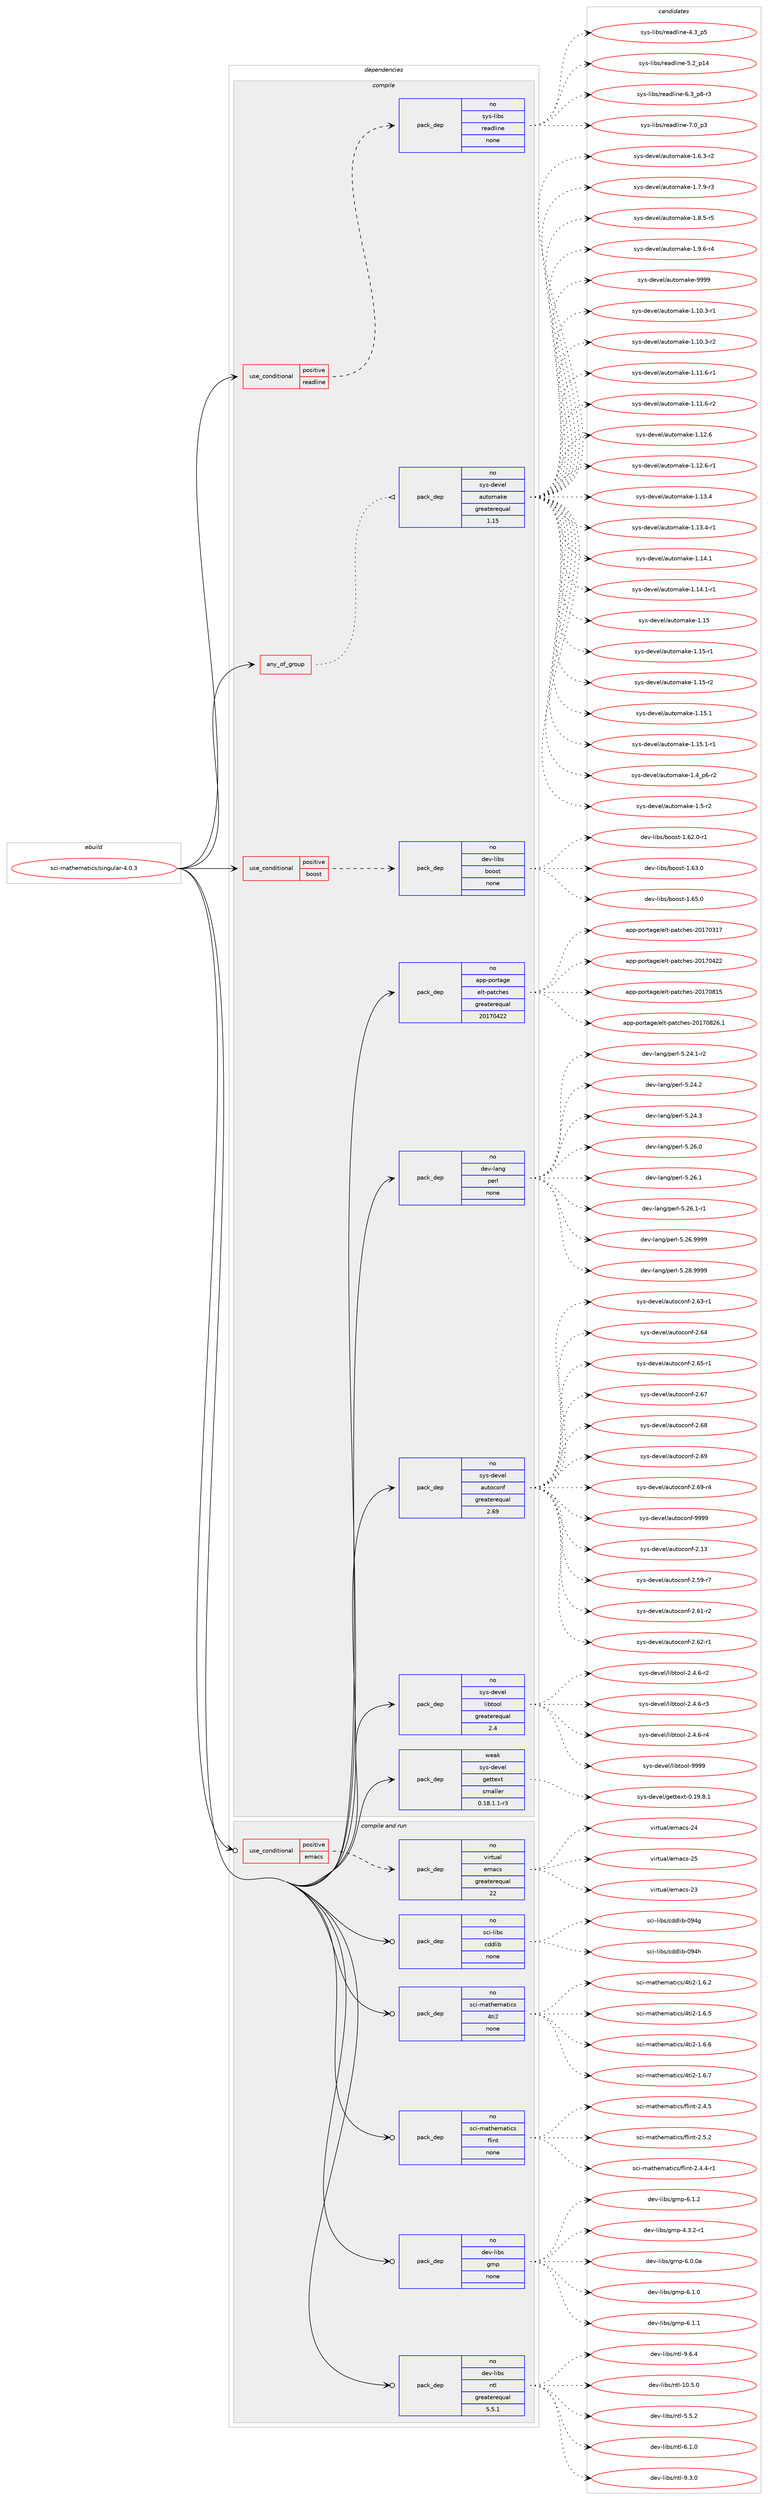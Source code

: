 digraph prolog {

# *************
# Graph options
# *************

newrank=true;
concentrate=true;
compound=true;
graph [rankdir=LR,fontname=Helvetica,fontsize=10,ranksep=1.5];#, ranksep=2.5, nodesep=0.2];
edge  [arrowhead=vee];
node  [fontname=Helvetica,fontsize=10];

# **********
# The ebuild
# **********

subgraph cluster_leftcol {
color=gray;
rank=same;
label=<<i>ebuild</i>>;
id [label="sci-mathematics/singular-4.0.3", color=red, width=4, href="../sci-mathematics/singular-4.0.3.svg"];
}

# ****************
# The dependencies
# ****************

subgraph cluster_midcol {
color=gray;
label=<<i>dependencies</i>>;
subgraph cluster_compile {
fillcolor="#eeeeee";
style=filled;
label=<<i>compile</i>>;
subgraph any7744 {
dependency456903 [label=<<TABLE BORDER="0" CELLBORDER="1" CELLSPACING="0" CELLPADDING="4"><TR><TD CELLPADDING="10">any_of_group</TD></TR></TABLE>>, shape=none, color=red];subgraph pack337187 {
dependency456904 [label=<<TABLE BORDER="0" CELLBORDER="1" CELLSPACING="0" CELLPADDING="4" WIDTH="220"><TR><TD ROWSPAN="6" CELLPADDING="30">pack_dep</TD></TR><TR><TD WIDTH="110">no</TD></TR><TR><TD>sys-devel</TD></TR><TR><TD>automake</TD></TR><TR><TD>greaterequal</TD></TR><TR><TD>1.15</TD></TR></TABLE>>, shape=none, color=blue];
}
dependency456903:e -> dependency456904:w [weight=20,style="dotted",arrowhead="oinv"];
}
id:e -> dependency456903:w [weight=20,style="solid",arrowhead="vee"];
subgraph cond111722 {
dependency456905 [label=<<TABLE BORDER="0" CELLBORDER="1" CELLSPACING="0" CELLPADDING="4"><TR><TD ROWSPAN="3" CELLPADDING="10">use_conditional</TD></TR><TR><TD>positive</TD></TR><TR><TD>boost</TD></TR></TABLE>>, shape=none, color=red];
subgraph pack337188 {
dependency456906 [label=<<TABLE BORDER="0" CELLBORDER="1" CELLSPACING="0" CELLPADDING="4" WIDTH="220"><TR><TD ROWSPAN="6" CELLPADDING="30">pack_dep</TD></TR><TR><TD WIDTH="110">no</TD></TR><TR><TD>dev-libs</TD></TR><TR><TD>boost</TD></TR><TR><TD>none</TD></TR><TR><TD></TD></TR></TABLE>>, shape=none, color=blue];
}
dependency456905:e -> dependency456906:w [weight=20,style="dashed",arrowhead="vee"];
}
id:e -> dependency456905:w [weight=20,style="solid",arrowhead="vee"];
subgraph cond111723 {
dependency456907 [label=<<TABLE BORDER="0" CELLBORDER="1" CELLSPACING="0" CELLPADDING="4"><TR><TD ROWSPAN="3" CELLPADDING="10">use_conditional</TD></TR><TR><TD>positive</TD></TR><TR><TD>readline</TD></TR></TABLE>>, shape=none, color=red];
subgraph pack337189 {
dependency456908 [label=<<TABLE BORDER="0" CELLBORDER="1" CELLSPACING="0" CELLPADDING="4" WIDTH="220"><TR><TD ROWSPAN="6" CELLPADDING="30">pack_dep</TD></TR><TR><TD WIDTH="110">no</TD></TR><TR><TD>sys-libs</TD></TR><TR><TD>readline</TD></TR><TR><TD>none</TD></TR><TR><TD></TD></TR></TABLE>>, shape=none, color=blue];
}
dependency456907:e -> dependency456908:w [weight=20,style="dashed",arrowhead="vee"];
}
id:e -> dependency456907:w [weight=20,style="solid",arrowhead="vee"];
subgraph pack337190 {
dependency456909 [label=<<TABLE BORDER="0" CELLBORDER="1" CELLSPACING="0" CELLPADDING="4" WIDTH="220"><TR><TD ROWSPAN="6" CELLPADDING="30">pack_dep</TD></TR><TR><TD WIDTH="110">no</TD></TR><TR><TD>app-portage</TD></TR><TR><TD>elt-patches</TD></TR><TR><TD>greaterequal</TD></TR><TR><TD>20170422</TD></TR></TABLE>>, shape=none, color=blue];
}
id:e -> dependency456909:w [weight=20,style="solid",arrowhead="vee"];
subgraph pack337191 {
dependency456910 [label=<<TABLE BORDER="0" CELLBORDER="1" CELLSPACING="0" CELLPADDING="4" WIDTH="220"><TR><TD ROWSPAN="6" CELLPADDING="30">pack_dep</TD></TR><TR><TD WIDTH="110">no</TD></TR><TR><TD>dev-lang</TD></TR><TR><TD>perl</TD></TR><TR><TD>none</TD></TR><TR><TD></TD></TR></TABLE>>, shape=none, color=blue];
}
id:e -> dependency456910:w [weight=20,style="solid",arrowhead="vee"];
subgraph pack337192 {
dependency456911 [label=<<TABLE BORDER="0" CELLBORDER="1" CELLSPACING="0" CELLPADDING="4" WIDTH="220"><TR><TD ROWSPAN="6" CELLPADDING="30">pack_dep</TD></TR><TR><TD WIDTH="110">no</TD></TR><TR><TD>sys-devel</TD></TR><TR><TD>autoconf</TD></TR><TR><TD>greaterequal</TD></TR><TR><TD>2.69</TD></TR></TABLE>>, shape=none, color=blue];
}
id:e -> dependency456911:w [weight=20,style="solid",arrowhead="vee"];
subgraph pack337193 {
dependency456912 [label=<<TABLE BORDER="0" CELLBORDER="1" CELLSPACING="0" CELLPADDING="4" WIDTH="220"><TR><TD ROWSPAN="6" CELLPADDING="30">pack_dep</TD></TR><TR><TD WIDTH="110">no</TD></TR><TR><TD>sys-devel</TD></TR><TR><TD>libtool</TD></TR><TR><TD>greaterequal</TD></TR><TR><TD>2.4</TD></TR></TABLE>>, shape=none, color=blue];
}
id:e -> dependency456912:w [weight=20,style="solid",arrowhead="vee"];
subgraph pack337194 {
dependency456913 [label=<<TABLE BORDER="0" CELLBORDER="1" CELLSPACING="0" CELLPADDING="4" WIDTH="220"><TR><TD ROWSPAN="6" CELLPADDING="30">pack_dep</TD></TR><TR><TD WIDTH="110">weak</TD></TR><TR><TD>sys-devel</TD></TR><TR><TD>gettext</TD></TR><TR><TD>smaller</TD></TR><TR><TD>0.18.1.1-r3</TD></TR></TABLE>>, shape=none, color=blue];
}
id:e -> dependency456913:w [weight=20,style="solid",arrowhead="vee"];
}
subgraph cluster_compileandrun {
fillcolor="#eeeeee";
style=filled;
label=<<i>compile and run</i>>;
subgraph cond111724 {
dependency456914 [label=<<TABLE BORDER="0" CELLBORDER="1" CELLSPACING="0" CELLPADDING="4"><TR><TD ROWSPAN="3" CELLPADDING="10">use_conditional</TD></TR><TR><TD>positive</TD></TR><TR><TD>emacs</TD></TR></TABLE>>, shape=none, color=red];
subgraph pack337195 {
dependency456915 [label=<<TABLE BORDER="0" CELLBORDER="1" CELLSPACING="0" CELLPADDING="4" WIDTH="220"><TR><TD ROWSPAN="6" CELLPADDING="30">pack_dep</TD></TR><TR><TD WIDTH="110">no</TD></TR><TR><TD>virtual</TD></TR><TR><TD>emacs</TD></TR><TR><TD>greaterequal</TD></TR><TR><TD>22</TD></TR></TABLE>>, shape=none, color=blue];
}
dependency456914:e -> dependency456915:w [weight=20,style="dashed",arrowhead="vee"];
}
id:e -> dependency456914:w [weight=20,style="solid",arrowhead="odotvee"];
subgraph pack337196 {
dependency456916 [label=<<TABLE BORDER="0" CELLBORDER="1" CELLSPACING="0" CELLPADDING="4" WIDTH="220"><TR><TD ROWSPAN="6" CELLPADDING="30">pack_dep</TD></TR><TR><TD WIDTH="110">no</TD></TR><TR><TD>dev-libs</TD></TR><TR><TD>gmp</TD></TR><TR><TD>none</TD></TR><TR><TD></TD></TR></TABLE>>, shape=none, color=blue];
}
id:e -> dependency456916:w [weight=20,style="solid",arrowhead="odotvee"];
subgraph pack337197 {
dependency456917 [label=<<TABLE BORDER="0" CELLBORDER="1" CELLSPACING="0" CELLPADDING="4" WIDTH="220"><TR><TD ROWSPAN="6" CELLPADDING="30">pack_dep</TD></TR><TR><TD WIDTH="110">no</TD></TR><TR><TD>dev-libs</TD></TR><TR><TD>ntl</TD></TR><TR><TD>greaterequal</TD></TR><TR><TD>5.5.1</TD></TR></TABLE>>, shape=none, color=blue];
}
id:e -> dependency456917:w [weight=20,style="solid",arrowhead="odotvee"];
subgraph pack337198 {
dependency456918 [label=<<TABLE BORDER="0" CELLBORDER="1" CELLSPACING="0" CELLPADDING="4" WIDTH="220"><TR><TD ROWSPAN="6" CELLPADDING="30">pack_dep</TD></TR><TR><TD WIDTH="110">no</TD></TR><TR><TD>sci-libs</TD></TR><TR><TD>cddlib</TD></TR><TR><TD>none</TD></TR><TR><TD></TD></TR></TABLE>>, shape=none, color=blue];
}
id:e -> dependency456918:w [weight=20,style="solid",arrowhead="odotvee"];
subgraph pack337199 {
dependency456919 [label=<<TABLE BORDER="0" CELLBORDER="1" CELLSPACING="0" CELLPADDING="4" WIDTH="220"><TR><TD ROWSPAN="6" CELLPADDING="30">pack_dep</TD></TR><TR><TD WIDTH="110">no</TD></TR><TR><TD>sci-mathematics</TD></TR><TR><TD>4ti2</TD></TR><TR><TD>none</TD></TR><TR><TD></TD></TR></TABLE>>, shape=none, color=blue];
}
id:e -> dependency456919:w [weight=20,style="solid",arrowhead="odotvee"];
subgraph pack337200 {
dependency456920 [label=<<TABLE BORDER="0" CELLBORDER="1" CELLSPACING="0" CELLPADDING="4" WIDTH="220"><TR><TD ROWSPAN="6" CELLPADDING="30">pack_dep</TD></TR><TR><TD WIDTH="110">no</TD></TR><TR><TD>sci-mathematics</TD></TR><TR><TD>flint</TD></TR><TR><TD>none</TD></TR><TR><TD></TD></TR></TABLE>>, shape=none, color=blue];
}
id:e -> dependency456920:w [weight=20,style="solid",arrowhead="odotvee"];
}
subgraph cluster_run {
fillcolor="#eeeeee";
style=filled;
label=<<i>run</i>>;
}
}

# **************
# The candidates
# **************

subgraph cluster_choices {
rank=same;
color=gray;
label=<<i>candidates</i>>;

subgraph choice337187 {
color=black;
nodesep=1;
choice11512111545100101118101108479711711611110997107101454946494846514511449 [label="sys-devel/automake-1.10.3-r1", color=red, width=4,href="../sys-devel/automake-1.10.3-r1.svg"];
choice11512111545100101118101108479711711611110997107101454946494846514511450 [label="sys-devel/automake-1.10.3-r2", color=red, width=4,href="../sys-devel/automake-1.10.3-r2.svg"];
choice11512111545100101118101108479711711611110997107101454946494946544511449 [label="sys-devel/automake-1.11.6-r1", color=red, width=4,href="../sys-devel/automake-1.11.6-r1.svg"];
choice11512111545100101118101108479711711611110997107101454946494946544511450 [label="sys-devel/automake-1.11.6-r2", color=red, width=4,href="../sys-devel/automake-1.11.6-r2.svg"];
choice1151211154510010111810110847971171161111099710710145494649504654 [label="sys-devel/automake-1.12.6", color=red, width=4,href="../sys-devel/automake-1.12.6.svg"];
choice11512111545100101118101108479711711611110997107101454946495046544511449 [label="sys-devel/automake-1.12.6-r1", color=red, width=4,href="../sys-devel/automake-1.12.6-r1.svg"];
choice1151211154510010111810110847971171161111099710710145494649514652 [label="sys-devel/automake-1.13.4", color=red, width=4,href="../sys-devel/automake-1.13.4.svg"];
choice11512111545100101118101108479711711611110997107101454946495146524511449 [label="sys-devel/automake-1.13.4-r1", color=red, width=4,href="../sys-devel/automake-1.13.4-r1.svg"];
choice1151211154510010111810110847971171161111099710710145494649524649 [label="sys-devel/automake-1.14.1", color=red, width=4,href="../sys-devel/automake-1.14.1.svg"];
choice11512111545100101118101108479711711611110997107101454946495246494511449 [label="sys-devel/automake-1.14.1-r1", color=red, width=4,href="../sys-devel/automake-1.14.1-r1.svg"];
choice115121115451001011181011084797117116111109971071014549464953 [label="sys-devel/automake-1.15", color=red, width=4,href="../sys-devel/automake-1.15.svg"];
choice1151211154510010111810110847971171161111099710710145494649534511449 [label="sys-devel/automake-1.15-r1", color=red, width=4,href="../sys-devel/automake-1.15-r1.svg"];
choice1151211154510010111810110847971171161111099710710145494649534511450 [label="sys-devel/automake-1.15-r2", color=red, width=4,href="../sys-devel/automake-1.15-r2.svg"];
choice1151211154510010111810110847971171161111099710710145494649534649 [label="sys-devel/automake-1.15.1", color=red, width=4,href="../sys-devel/automake-1.15.1.svg"];
choice11512111545100101118101108479711711611110997107101454946495346494511449 [label="sys-devel/automake-1.15.1-r1", color=red, width=4,href="../sys-devel/automake-1.15.1-r1.svg"];
choice115121115451001011181011084797117116111109971071014549465295112544511450 [label="sys-devel/automake-1.4_p6-r2", color=red, width=4,href="../sys-devel/automake-1.4_p6-r2.svg"];
choice11512111545100101118101108479711711611110997107101454946534511450 [label="sys-devel/automake-1.5-r2", color=red, width=4,href="../sys-devel/automake-1.5-r2.svg"];
choice115121115451001011181011084797117116111109971071014549465446514511450 [label="sys-devel/automake-1.6.3-r2", color=red, width=4,href="../sys-devel/automake-1.6.3-r2.svg"];
choice115121115451001011181011084797117116111109971071014549465546574511451 [label="sys-devel/automake-1.7.9-r3", color=red, width=4,href="../sys-devel/automake-1.7.9-r3.svg"];
choice115121115451001011181011084797117116111109971071014549465646534511453 [label="sys-devel/automake-1.8.5-r5", color=red, width=4,href="../sys-devel/automake-1.8.5-r5.svg"];
choice115121115451001011181011084797117116111109971071014549465746544511452 [label="sys-devel/automake-1.9.6-r4", color=red, width=4,href="../sys-devel/automake-1.9.6-r4.svg"];
choice115121115451001011181011084797117116111109971071014557575757 [label="sys-devel/automake-9999", color=red, width=4,href="../sys-devel/automake-9999.svg"];
dependency456904:e -> choice11512111545100101118101108479711711611110997107101454946494846514511449:w [style=dotted,weight="100"];
dependency456904:e -> choice11512111545100101118101108479711711611110997107101454946494846514511450:w [style=dotted,weight="100"];
dependency456904:e -> choice11512111545100101118101108479711711611110997107101454946494946544511449:w [style=dotted,weight="100"];
dependency456904:e -> choice11512111545100101118101108479711711611110997107101454946494946544511450:w [style=dotted,weight="100"];
dependency456904:e -> choice1151211154510010111810110847971171161111099710710145494649504654:w [style=dotted,weight="100"];
dependency456904:e -> choice11512111545100101118101108479711711611110997107101454946495046544511449:w [style=dotted,weight="100"];
dependency456904:e -> choice1151211154510010111810110847971171161111099710710145494649514652:w [style=dotted,weight="100"];
dependency456904:e -> choice11512111545100101118101108479711711611110997107101454946495146524511449:w [style=dotted,weight="100"];
dependency456904:e -> choice1151211154510010111810110847971171161111099710710145494649524649:w [style=dotted,weight="100"];
dependency456904:e -> choice11512111545100101118101108479711711611110997107101454946495246494511449:w [style=dotted,weight="100"];
dependency456904:e -> choice115121115451001011181011084797117116111109971071014549464953:w [style=dotted,weight="100"];
dependency456904:e -> choice1151211154510010111810110847971171161111099710710145494649534511449:w [style=dotted,weight="100"];
dependency456904:e -> choice1151211154510010111810110847971171161111099710710145494649534511450:w [style=dotted,weight="100"];
dependency456904:e -> choice1151211154510010111810110847971171161111099710710145494649534649:w [style=dotted,weight="100"];
dependency456904:e -> choice11512111545100101118101108479711711611110997107101454946495346494511449:w [style=dotted,weight="100"];
dependency456904:e -> choice115121115451001011181011084797117116111109971071014549465295112544511450:w [style=dotted,weight="100"];
dependency456904:e -> choice11512111545100101118101108479711711611110997107101454946534511450:w [style=dotted,weight="100"];
dependency456904:e -> choice115121115451001011181011084797117116111109971071014549465446514511450:w [style=dotted,weight="100"];
dependency456904:e -> choice115121115451001011181011084797117116111109971071014549465546574511451:w [style=dotted,weight="100"];
dependency456904:e -> choice115121115451001011181011084797117116111109971071014549465646534511453:w [style=dotted,weight="100"];
dependency456904:e -> choice115121115451001011181011084797117116111109971071014549465746544511452:w [style=dotted,weight="100"];
dependency456904:e -> choice115121115451001011181011084797117116111109971071014557575757:w [style=dotted,weight="100"];
}
subgraph choice337188 {
color=black;
nodesep=1;
choice10010111845108105981154798111111115116454946545046484511449 [label="dev-libs/boost-1.62.0-r1", color=red, width=4,href="../dev-libs/boost-1.62.0-r1.svg"];
choice1001011184510810598115479811111111511645494654514648 [label="dev-libs/boost-1.63.0", color=red, width=4,href="../dev-libs/boost-1.63.0.svg"];
choice1001011184510810598115479811111111511645494654534648 [label="dev-libs/boost-1.65.0", color=red, width=4,href="../dev-libs/boost-1.65.0.svg"];
dependency456906:e -> choice10010111845108105981154798111111115116454946545046484511449:w [style=dotted,weight="100"];
dependency456906:e -> choice1001011184510810598115479811111111511645494654514648:w [style=dotted,weight="100"];
dependency456906:e -> choice1001011184510810598115479811111111511645494654534648:w [style=dotted,weight="100"];
}
subgraph choice337189 {
color=black;
nodesep=1;
choice11512111545108105981154711410197100108105110101455246519511253 [label="sys-libs/readline-4.3_p5", color=red, width=4,href="../sys-libs/readline-4.3_p5.svg"];
choice1151211154510810598115471141019710010810511010145534650951124952 [label="sys-libs/readline-5.2_p14", color=red, width=4,href="../sys-libs/readline-5.2_p14.svg"];
choice115121115451081059811547114101971001081051101014554465195112564511451 [label="sys-libs/readline-6.3_p8-r3", color=red, width=4,href="../sys-libs/readline-6.3_p8-r3.svg"];
choice11512111545108105981154711410197100108105110101455546489511251 [label="sys-libs/readline-7.0_p3", color=red, width=4,href="../sys-libs/readline-7.0_p3.svg"];
dependency456908:e -> choice11512111545108105981154711410197100108105110101455246519511253:w [style=dotted,weight="100"];
dependency456908:e -> choice1151211154510810598115471141019710010810511010145534650951124952:w [style=dotted,weight="100"];
dependency456908:e -> choice115121115451081059811547114101971001081051101014554465195112564511451:w [style=dotted,weight="100"];
dependency456908:e -> choice11512111545108105981154711410197100108105110101455546489511251:w [style=dotted,weight="100"];
}
subgraph choice337190 {
color=black;
nodesep=1;
choice97112112451121111141169710310147101108116451129711699104101115455048495548514955 [label="app-portage/elt-patches-20170317", color=red, width=4,href="../app-portage/elt-patches-20170317.svg"];
choice97112112451121111141169710310147101108116451129711699104101115455048495548525050 [label="app-portage/elt-patches-20170422", color=red, width=4,href="../app-portage/elt-patches-20170422.svg"];
choice97112112451121111141169710310147101108116451129711699104101115455048495548564953 [label="app-portage/elt-patches-20170815", color=red, width=4,href="../app-portage/elt-patches-20170815.svg"];
choice971121124511211111411697103101471011081164511297116991041011154550484955485650544649 [label="app-portage/elt-patches-20170826.1", color=red, width=4,href="../app-portage/elt-patches-20170826.1.svg"];
dependency456909:e -> choice97112112451121111141169710310147101108116451129711699104101115455048495548514955:w [style=dotted,weight="100"];
dependency456909:e -> choice97112112451121111141169710310147101108116451129711699104101115455048495548525050:w [style=dotted,weight="100"];
dependency456909:e -> choice97112112451121111141169710310147101108116451129711699104101115455048495548564953:w [style=dotted,weight="100"];
dependency456909:e -> choice971121124511211111411697103101471011081164511297116991041011154550484955485650544649:w [style=dotted,weight="100"];
}
subgraph choice337191 {
color=black;
nodesep=1;
choice100101118451089711010347112101114108455346505246494511450 [label="dev-lang/perl-5.24.1-r2", color=red, width=4,href="../dev-lang/perl-5.24.1-r2.svg"];
choice10010111845108971101034711210111410845534650524650 [label="dev-lang/perl-5.24.2", color=red, width=4,href="../dev-lang/perl-5.24.2.svg"];
choice10010111845108971101034711210111410845534650524651 [label="dev-lang/perl-5.24.3", color=red, width=4,href="../dev-lang/perl-5.24.3.svg"];
choice10010111845108971101034711210111410845534650544648 [label="dev-lang/perl-5.26.0", color=red, width=4,href="../dev-lang/perl-5.26.0.svg"];
choice10010111845108971101034711210111410845534650544649 [label="dev-lang/perl-5.26.1", color=red, width=4,href="../dev-lang/perl-5.26.1.svg"];
choice100101118451089711010347112101114108455346505446494511449 [label="dev-lang/perl-5.26.1-r1", color=red, width=4,href="../dev-lang/perl-5.26.1-r1.svg"];
choice10010111845108971101034711210111410845534650544657575757 [label="dev-lang/perl-5.26.9999", color=red, width=4,href="../dev-lang/perl-5.26.9999.svg"];
choice10010111845108971101034711210111410845534650564657575757 [label="dev-lang/perl-5.28.9999", color=red, width=4,href="../dev-lang/perl-5.28.9999.svg"];
dependency456910:e -> choice100101118451089711010347112101114108455346505246494511450:w [style=dotted,weight="100"];
dependency456910:e -> choice10010111845108971101034711210111410845534650524650:w [style=dotted,weight="100"];
dependency456910:e -> choice10010111845108971101034711210111410845534650524651:w [style=dotted,weight="100"];
dependency456910:e -> choice10010111845108971101034711210111410845534650544648:w [style=dotted,weight="100"];
dependency456910:e -> choice10010111845108971101034711210111410845534650544649:w [style=dotted,weight="100"];
dependency456910:e -> choice100101118451089711010347112101114108455346505446494511449:w [style=dotted,weight="100"];
dependency456910:e -> choice10010111845108971101034711210111410845534650544657575757:w [style=dotted,weight="100"];
dependency456910:e -> choice10010111845108971101034711210111410845534650564657575757:w [style=dotted,weight="100"];
}
subgraph choice337192 {
color=black;
nodesep=1;
choice115121115451001011181011084797117116111991111101024550464951 [label="sys-devel/autoconf-2.13", color=red, width=4,href="../sys-devel/autoconf-2.13.svg"];
choice1151211154510010111810110847971171161119911111010245504653574511455 [label="sys-devel/autoconf-2.59-r7", color=red, width=4,href="../sys-devel/autoconf-2.59-r7.svg"];
choice1151211154510010111810110847971171161119911111010245504654494511450 [label="sys-devel/autoconf-2.61-r2", color=red, width=4,href="../sys-devel/autoconf-2.61-r2.svg"];
choice1151211154510010111810110847971171161119911111010245504654504511449 [label="sys-devel/autoconf-2.62-r1", color=red, width=4,href="../sys-devel/autoconf-2.62-r1.svg"];
choice1151211154510010111810110847971171161119911111010245504654514511449 [label="sys-devel/autoconf-2.63-r1", color=red, width=4,href="../sys-devel/autoconf-2.63-r1.svg"];
choice115121115451001011181011084797117116111991111101024550465452 [label="sys-devel/autoconf-2.64", color=red, width=4,href="../sys-devel/autoconf-2.64.svg"];
choice1151211154510010111810110847971171161119911111010245504654534511449 [label="sys-devel/autoconf-2.65-r1", color=red, width=4,href="../sys-devel/autoconf-2.65-r1.svg"];
choice115121115451001011181011084797117116111991111101024550465455 [label="sys-devel/autoconf-2.67", color=red, width=4,href="../sys-devel/autoconf-2.67.svg"];
choice115121115451001011181011084797117116111991111101024550465456 [label="sys-devel/autoconf-2.68", color=red, width=4,href="../sys-devel/autoconf-2.68.svg"];
choice115121115451001011181011084797117116111991111101024550465457 [label="sys-devel/autoconf-2.69", color=red, width=4,href="../sys-devel/autoconf-2.69.svg"];
choice1151211154510010111810110847971171161119911111010245504654574511452 [label="sys-devel/autoconf-2.69-r4", color=red, width=4,href="../sys-devel/autoconf-2.69-r4.svg"];
choice115121115451001011181011084797117116111991111101024557575757 [label="sys-devel/autoconf-9999", color=red, width=4,href="../sys-devel/autoconf-9999.svg"];
dependency456911:e -> choice115121115451001011181011084797117116111991111101024550464951:w [style=dotted,weight="100"];
dependency456911:e -> choice1151211154510010111810110847971171161119911111010245504653574511455:w [style=dotted,weight="100"];
dependency456911:e -> choice1151211154510010111810110847971171161119911111010245504654494511450:w [style=dotted,weight="100"];
dependency456911:e -> choice1151211154510010111810110847971171161119911111010245504654504511449:w [style=dotted,weight="100"];
dependency456911:e -> choice1151211154510010111810110847971171161119911111010245504654514511449:w [style=dotted,weight="100"];
dependency456911:e -> choice115121115451001011181011084797117116111991111101024550465452:w [style=dotted,weight="100"];
dependency456911:e -> choice1151211154510010111810110847971171161119911111010245504654534511449:w [style=dotted,weight="100"];
dependency456911:e -> choice115121115451001011181011084797117116111991111101024550465455:w [style=dotted,weight="100"];
dependency456911:e -> choice115121115451001011181011084797117116111991111101024550465456:w [style=dotted,weight="100"];
dependency456911:e -> choice115121115451001011181011084797117116111991111101024550465457:w [style=dotted,weight="100"];
dependency456911:e -> choice1151211154510010111810110847971171161119911111010245504654574511452:w [style=dotted,weight="100"];
dependency456911:e -> choice115121115451001011181011084797117116111991111101024557575757:w [style=dotted,weight="100"];
}
subgraph choice337193 {
color=black;
nodesep=1;
choice1151211154510010111810110847108105981161111111084550465246544511450 [label="sys-devel/libtool-2.4.6-r2", color=red, width=4,href="../sys-devel/libtool-2.4.6-r2.svg"];
choice1151211154510010111810110847108105981161111111084550465246544511451 [label="sys-devel/libtool-2.4.6-r3", color=red, width=4,href="../sys-devel/libtool-2.4.6-r3.svg"];
choice1151211154510010111810110847108105981161111111084550465246544511452 [label="sys-devel/libtool-2.4.6-r4", color=red, width=4,href="../sys-devel/libtool-2.4.6-r4.svg"];
choice1151211154510010111810110847108105981161111111084557575757 [label="sys-devel/libtool-9999", color=red, width=4,href="../sys-devel/libtool-9999.svg"];
dependency456912:e -> choice1151211154510010111810110847108105981161111111084550465246544511450:w [style=dotted,weight="100"];
dependency456912:e -> choice1151211154510010111810110847108105981161111111084550465246544511451:w [style=dotted,weight="100"];
dependency456912:e -> choice1151211154510010111810110847108105981161111111084550465246544511452:w [style=dotted,weight="100"];
dependency456912:e -> choice1151211154510010111810110847108105981161111111084557575757:w [style=dotted,weight="100"];
}
subgraph choice337194 {
color=black;
nodesep=1;
choice1151211154510010111810110847103101116116101120116454846495746564649 [label="sys-devel/gettext-0.19.8.1", color=red, width=4,href="../sys-devel/gettext-0.19.8.1.svg"];
dependency456913:e -> choice1151211154510010111810110847103101116116101120116454846495746564649:w [style=dotted,weight="100"];
}
subgraph choice337195 {
color=black;
nodesep=1;
choice11810511411611797108471011099799115455051 [label="virtual/emacs-23", color=red, width=4,href="../virtual/emacs-23.svg"];
choice11810511411611797108471011099799115455052 [label="virtual/emacs-24", color=red, width=4,href="../virtual/emacs-24.svg"];
choice11810511411611797108471011099799115455053 [label="virtual/emacs-25", color=red, width=4,href="../virtual/emacs-25.svg"];
dependency456915:e -> choice11810511411611797108471011099799115455051:w [style=dotted,weight="100"];
dependency456915:e -> choice11810511411611797108471011099799115455052:w [style=dotted,weight="100"];
dependency456915:e -> choice11810511411611797108471011099799115455053:w [style=dotted,weight="100"];
}
subgraph choice337196 {
color=black;
nodesep=1;
choice1001011184510810598115471031091124552465146504511449 [label="dev-libs/gmp-4.3.2-r1", color=red, width=4,href="../dev-libs/gmp-4.3.2-r1.svg"];
choice10010111845108105981154710310911245544648464897 [label="dev-libs/gmp-6.0.0a", color=red, width=4,href="../dev-libs/gmp-6.0.0a.svg"];
choice100101118451081059811547103109112455446494648 [label="dev-libs/gmp-6.1.0", color=red, width=4,href="../dev-libs/gmp-6.1.0.svg"];
choice100101118451081059811547103109112455446494649 [label="dev-libs/gmp-6.1.1", color=red, width=4,href="../dev-libs/gmp-6.1.1.svg"];
choice100101118451081059811547103109112455446494650 [label="dev-libs/gmp-6.1.2", color=red, width=4,href="../dev-libs/gmp-6.1.2.svg"];
dependency456916:e -> choice1001011184510810598115471031091124552465146504511449:w [style=dotted,weight="100"];
dependency456916:e -> choice10010111845108105981154710310911245544648464897:w [style=dotted,weight="100"];
dependency456916:e -> choice100101118451081059811547103109112455446494648:w [style=dotted,weight="100"];
dependency456916:e -> choice100101118451081059811547103109112455446494649:w [style=dotted,weight="100"];
dependency456916:e -> choice100101118451081059811547103109112455446494650:w [style=dotted,weight="100"];
}
subgraph choice337197 {
color=black;
nodesep=1;
choice10010111845108105981154711011610845494846534648 [label="dev-libs/ntl-10.5.0", color=red, width=4,href="../dev-libs/ntl-10.5.0.svg"];
choice100101118451081059811547110116108455346534650 [label="dev-libs/ntl-5.5.2", color=red, width=4,href="../dev-libs/ntl-5.5.2.svg"];
choice100101118451081059811547110116108455446494648 [label="dev-libs/ntl-6.1.0", color=red, width=4,href="../dev-libs/ntl-6.1.0.svg"];
choice100101118451081059811547110116108455746514648 [label="dev-libs/ntl-9.3.0", color=red, width=4,href="../dev-libs/ntl-9.3.0.svg"];
choice100101118451081059811547110116108455746544652 [label="dev-libs/ntl-9.6.4", color=red, width=4,href="../dev-libs/ntl-9.6.4.svg"];
dependency456917:e -> choice10010111845108105981154711011610845494846534648:w [style=dotted,weight="100"];
dependency456917:e -> choice100101118451081059811547110116108455346534650:w [style=dotted,weight="100"];
dependency456917:e -> choice100101118451081059811547110116108455446494648:w [style=dotted,weight="100"];
dependency456917:e -> choice100101118451081059811547110116108455746514648:w [style=dotted,weight="100"];
dependency456917:e -> choice100101118451081059811547110116108455746544652:w [style=dotted,weight="100"];
}
subgraph choice337198 {
color=black;
nodesep=1;
choice11599105451081059811547991001001081059845485752103 [label="sci-libs/cddlib-094g", color=red, width=4,href="../sci-libs/cddlib-094g.svg"];
choice11599105451081059811547991001001081059845485752104 [label="sci-libs/cddlib-094h", color=red, width=4,href="../sci-libs/cddlib-094h.svg"];
dependency456918:e -> choice11599105451081059811547991001001081059845485752103:w [style=dotted,weight="100"];
dependency456918:e -> choice11599105451081059811547991001001081059845485752104:w [style=dotted,weight="100"];
}
subgraph choice337199 {
color=black;
nodesep=1;
choice1159910545109971161041011099711610599115475211610550454946544650 [label="sci-mathematics/4ti2-1.6.2", color=red, width=4,href="../sci-mathematics/4ti2-1.6.2.svg"];
choice1159910545109971161041011099711610599115475211610550454946544653 [label="sci-mathematics/4ti2-1.6.5", color=red, width=4,href="../sci-mathematics/4ti2-1.6.5.svg"];
choice1159910545109971161041011099711610599115475211610550454946544654 [label="sci-mathematics/4ti2-1.6.6", color=red, width=4,href="../sci-mathematics/4ti2-1.6.6.svg"];
choice1159910545109971161041011099711610599115475211610550454946544655 [label="sci-mathematics/4ti2-1.6.7", color=red, width=4,href="../sci-mathematics/4ti2-1.6.7.svg"];
dependency456919:e -> choice1159910545109971161041011099711610599115475211610550454946544650:w [style=dotted,weight="100"];
dependency456919:e -> choice1159910545109971161041011099711610599115475211610550454946544653:w [style=dotted,weight="100"];
dependency456919:e -> choice1159910545109971161041011099711610599115475211610550454946544654:w [style=dotted,weight="100"];
dependency456919:e -> choice1159910545109971161041011099711610599115475211610550454946544655:w [style=dotted,weight="100"];
}
subgraph choice337200 {
color=black;
nodesep=1;
choice1159910545109971161041011099711610599115471021081051101164550465246524511449 [label="sci-mathematics/flint-2.4.4-r1", color=red, width=4,href="../sci-mathematics/flint-2.4.4-r1.svg"];
choice115991054510997116104101109971161059911547102108105110116455046524653 [label="sci-mathematics/flint-2.4.5", color=red, width=4,href="../sci-mathematics/flint-2.4.5.svg"];
choice115991054510997116104101109971161059911547102108105110116455046534650 [label="sci-mathematics/flint-2.5.2", color=red, width=4,href="../sci-mathematics/flint-2.5.2.svg"];
dependency456920:e -> choice1159910545109971161041011099711610599115471021081051101164550465246524511449:w [style=dotted,weight="100"];
dependency456920:e -> choice115991054510997116104101109971161059911547102108105110116455046524653:w [style=dotted,weight="100"];
dependency456920:e -> choice115991054510997116104101109971161059911547102108105110116455046534650:w [style=dotted,weight="100"];
}
}

}
